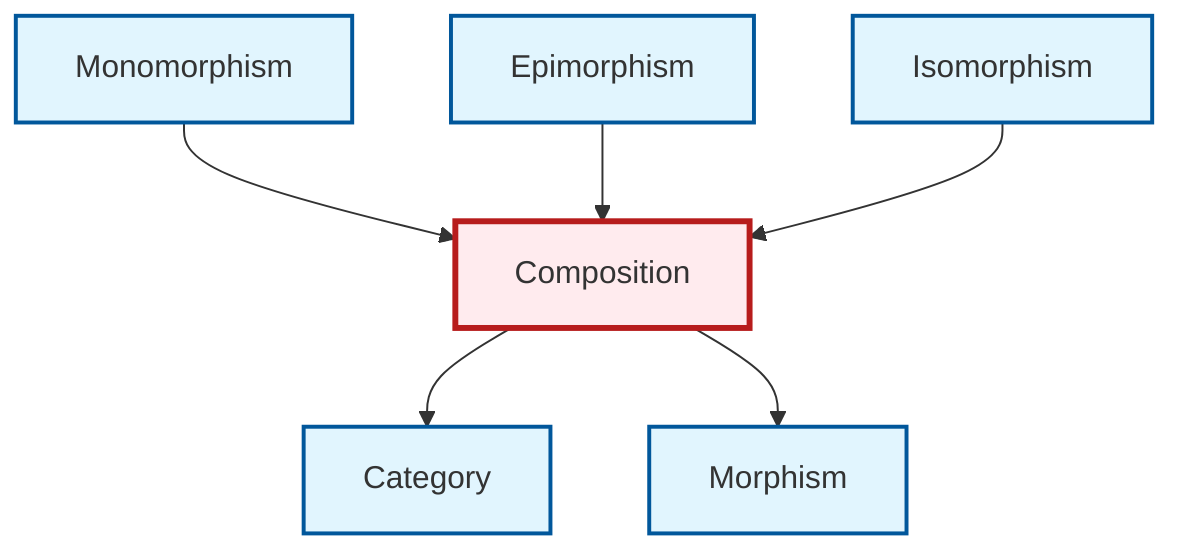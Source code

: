 graph TD
    classDef definition fill:#e1f5fe,stroke:#01579b,stroke-width:2px
    classDef theorem fill:#f3e5f5,stroke:#4a148c,stroke-width:2px
    classDef axiom fill:#fff3e0,stroke:#e65100,stroke-width:2px
    classDef example fill:#e8f5e9,stroke:#1b5e20,stroke-width:2px
    classDef current fill:#ffebee,stroke:#b71c1c,stroke-width:3px
    def-composition["Composition"]:::definition
    def-isomorphism["Isomorphism"]:::definition
    def-epimorphism["Epimorphism"]:::definition
    def-monomorphism["Monomorphism"]:::definition
    def-category["Category"]:::definition
    def-morphism["Morphism"]:::definition
    def-monomorphism --> def-composition
    def-composition --> def-category
    def-epimorphism --> def-composition
    def-composition --> def-morphism
    def-isomorphism --> def-composition
    class def-composition current